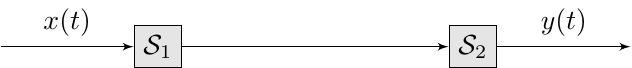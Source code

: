 \documentclass{standalone}
\usepackage{tikz}
\usetikzlibrary{calc}
\usetikzlibrary{positioning}
\usetikzlibrary{shapes,arrows,decorations.pathreplacing,decorations.markings}
\tikzstyle{block} = [draw, fill=gray!20, rectangle]
\tikzstyle{sum} = [draw, fill=gray!20, circle, node distance=1cm]
\tikzstyle{input} = [coordinate]
\tikzstyle{output} = [coordinate]
\tikzstyle{pinstyle} = [pin edge={to-,thin,black}]
\usepackage{pgfplots}
 \pgfplotsset{compat=1.13}
 \usepackage{transparent}

\begin{document}
\begin{tikzpicture}[auto, node distance=2cm,>=latex',scale=1, every node/.style={transform shape}]
    % We start by placing the blocks
    \node [input, name=input] {};
    \node [block, right of=input] (system1) {$\mathcal{S}_1$};
    \node [block, right of=system1,node distance=4cm] (system2) {$\mathcal{S}_2$};
    \node [output, right of=system2] (output) {};

    % Once the nodes are placed, connecting them is easy. 
    \draw [draw,->] (input) -- node {$x(t)$} (system1);
    \draw [->] (system1) -- (system2);
    \draw [->] (system2) -- node {$y(t)$} (output);
\end{tikzpicture}
\end{document}

